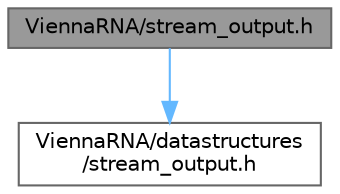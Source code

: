 digraph "ViennaRNA/stream_output.h"
{
 // INTERACTIVE_SVG=YES
 // LATEX_PDF_SIZE
  bgcolor="transparent";
  edge [fontname=Helvetica,fontsize=10,labelfontname=Helvetica,labelfontsize=10];
  node [fontname=Helvetica,fontsize=10,shape=box,height=0.2,width=0.4];
  Node1 [label="ViennaRNA/stream_output.h",height=0.2,width=0.4,color="gray40", fillcolor="grey60", style="filled", fontcolor="black",tooltip="Use ViennaRNA/datastructures/stream_output.h instead."];
  Node1 -> Node2 [color="steelblue1",style="solid"];
  Node2 [label="ViennaRNA/datastructures\l/stream_output.h",height=0.2,width=0.4,color="grey40", fillcolor="white", style="filled",URL="$datastructures_2stream__output_8h.html",tooltip="An implementation of a buffered, ordered stream output data structure."];
}
